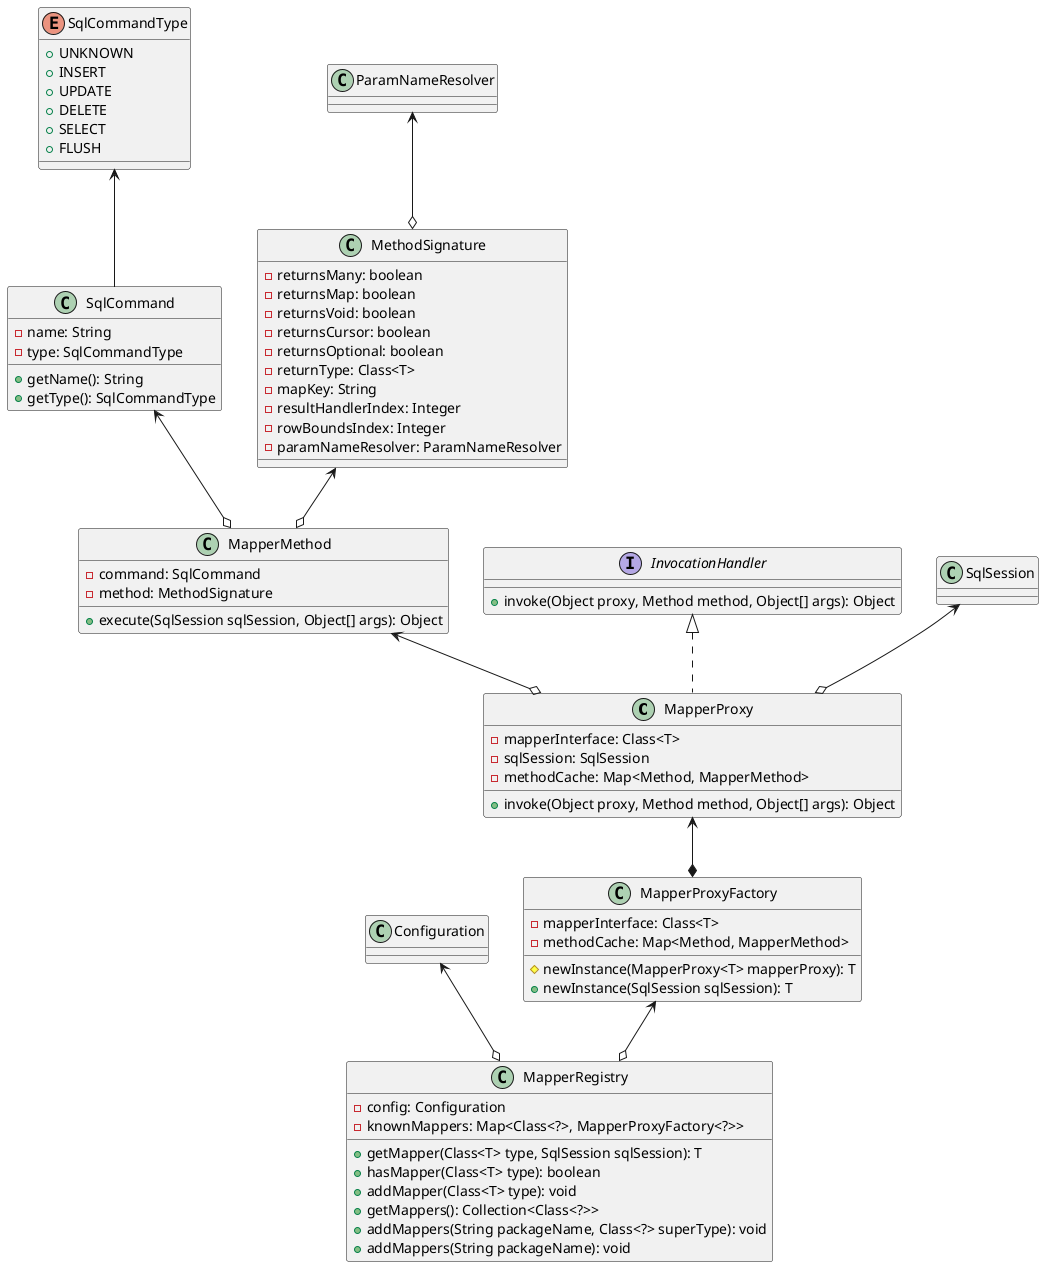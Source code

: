 @startuml


class MapperProxy {
    - mapperInterface: Class<T>
    - sqlSession: SqlSession
    - methodCache: Map<Method, MapperMethod>
    + invoke(Object proxy, Method method, Object[] args): Object
}

class MapperProxyFactory {
    - mapperInterface: Class<T>
    - methodCache: Map<Method, MapperMethod>
    # newInstance(MapperProxy<T> mapperProxy): T
    + newInstance(SqlSession sqlSession): T
}

class MapperRegistry {
    - config: Configuration
    - knownMappers: Map<Class<?>, MapperProxyFactory<?>>

    + getMapper(Class<T> type, SqlSession sqlSession): T
    + hasMapper(Class<T> type): boolean
    + addMapper(Class<T> type): void
    + getMappers(): Collection<Class<?>>
    + addMappers(String packageName, Class<?> superType): void
    + addMappers(String packageName): void
}

class MapperMethod {
    - command: SqlCommand
    - method: MethodSignature

    + execute(SqlSession sqlSession, Object[] args): Object
}

class SqlCommand {
    - name: String
    - type: SqlCommandType
    + getName(): String
    + getType(): SqlCommandType
}

enum SqlCommandType {
    + UNKNOWN
    + INSERT
    + UPDATE
    + DELETE
    + SELECT
    + FLUSH
}

class MethodSignature {
    - returnsMany: boolean
    - returnsMap: boolean
    - returnsVoid: boolean
    - returnsCursor: boolean
    - returnsOptional: boolean
    - returnType: Class<T>
    - mapKey: String
    - resultHandlerIndex: Integer
    - rowBoundsIndex: Integer
    - paramNameResolver: ParamNameResolver
}

interface InvocationHandler{
    + invoke(Object proxy, Method method, Object[] args): Object
}

ParamNameResolver <--o MethodSignature

SqlCommandType <-- SqlCommand

SqlCommand <--o MapperMethod
MethodSignature <--o MapperMethod

InvocationHandler <|.. MapperProxy
SqlSession <--o MapperProxy
MapperMethod <--o MapperProxy


MapperProxy <--* MapperProxyFactory
MapperProxyFactory <--o MapperRegistry
Configuration <--o MapperRegistry



@enduml